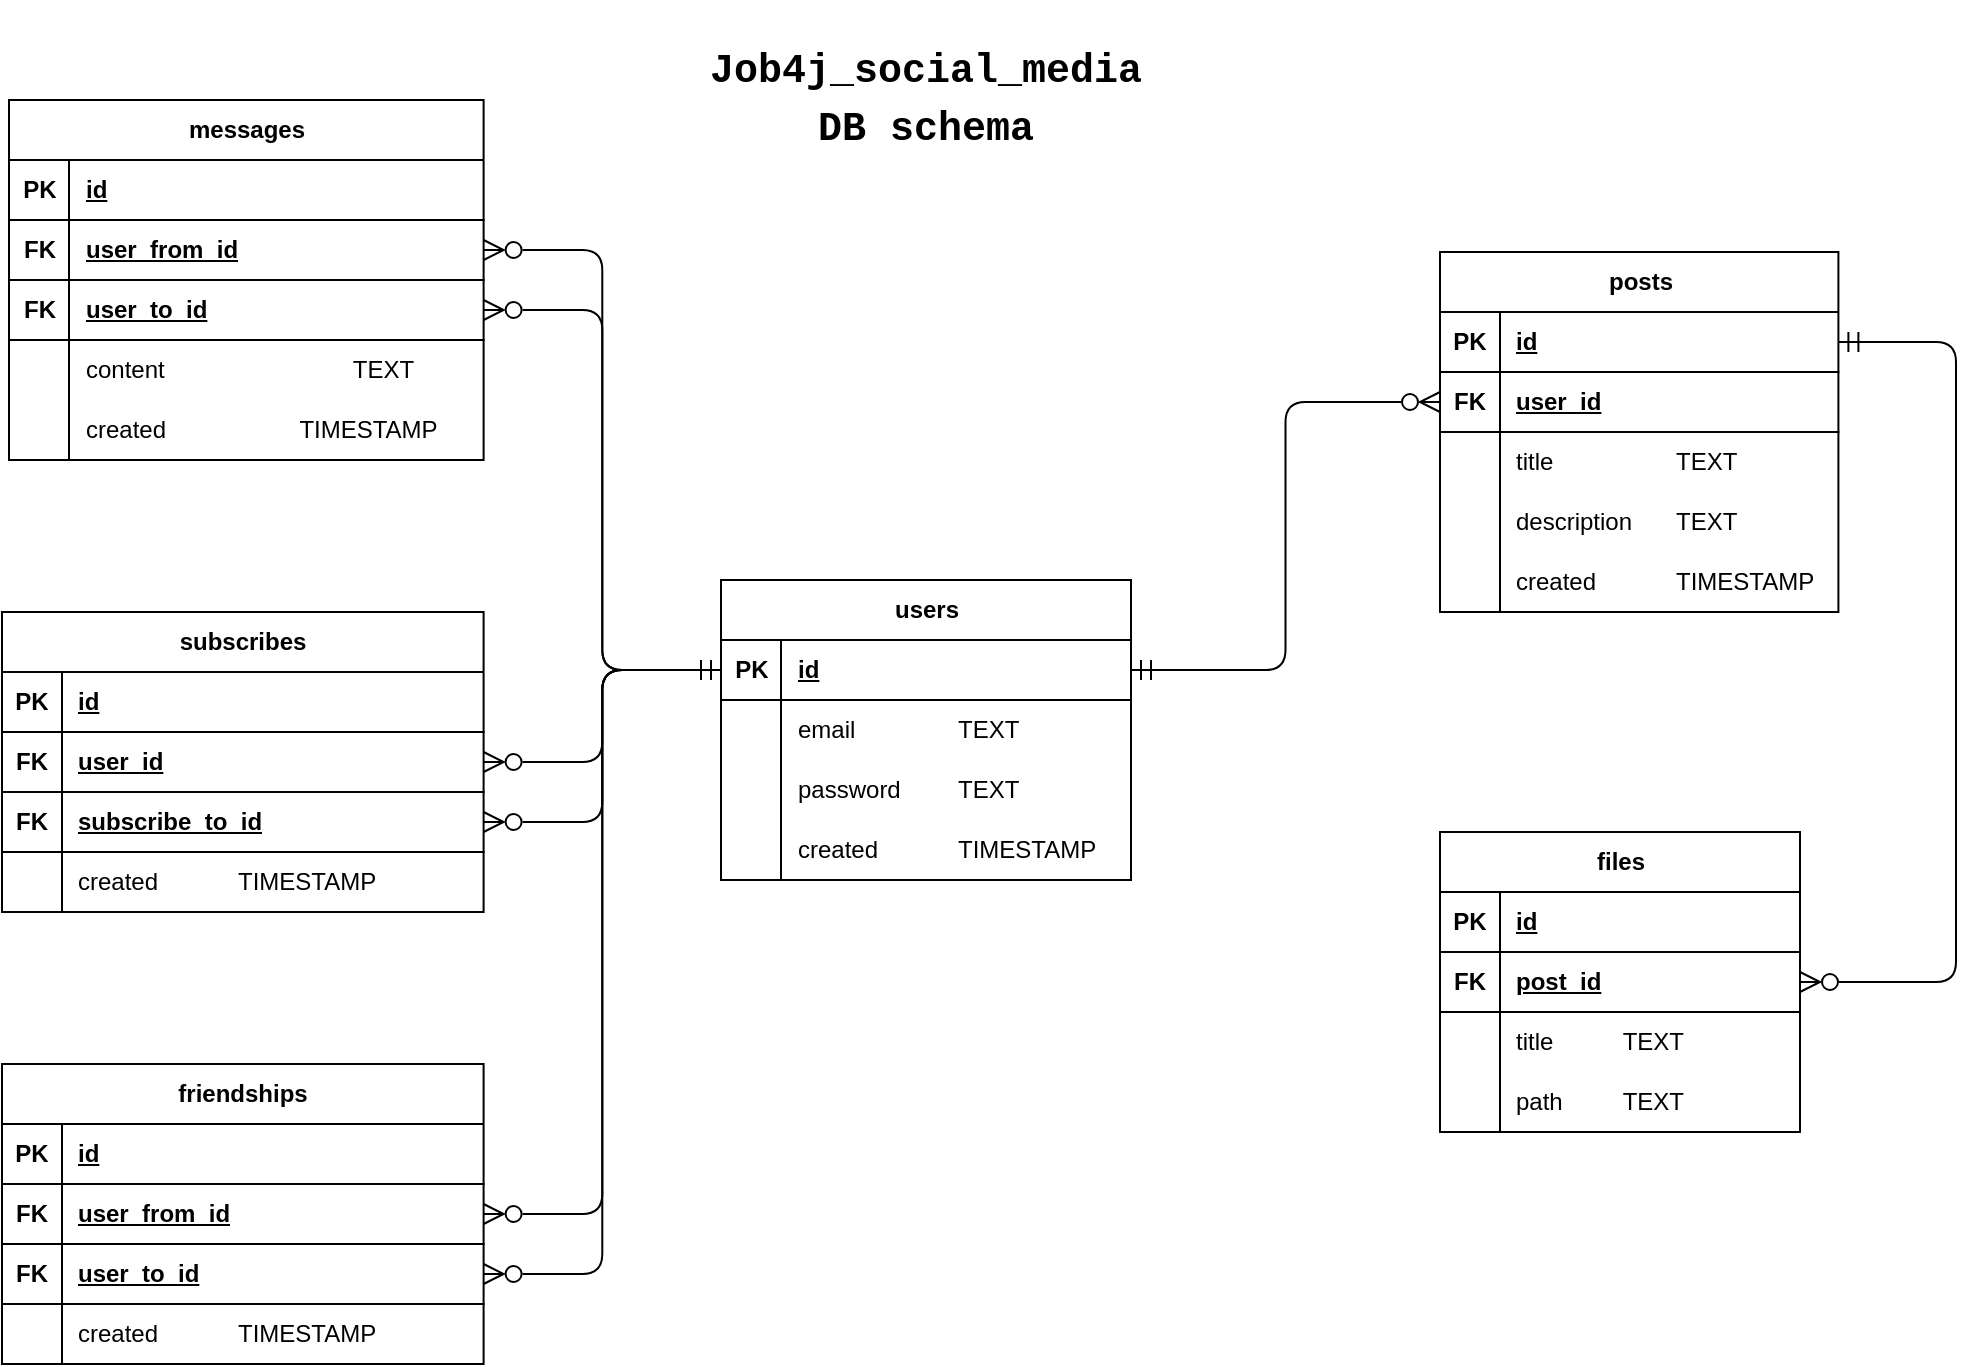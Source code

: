 <mxfile version="27.0.2">
  <diagram name="DB schema" id="reNyeH3_qhQsP8QC6dpi">
    <mxGraphModel dx="1042" dy="687" grid="0" gridSize="10" guides="1" tooltips="1" connect="1" arrows="1" fold="1" page="1" pageScale="1" pageWidth="1169" pageHeight="827" math="0" shadow="0">
      <root>
        <mxCell id="0" />
        <mxCell id="1" parent="0" />
        <mxCell id="GDT_G8Te0QSxyf7FbXCo-1" value="&lt;h2&gt;&lt;b&gt;&lt;font style=&quot;font-size: 20px;&quot;&gt;Job4j_social_media DB schema&lt;/font&gt;&lt;/b&gt;&lt;/h2&gt;" style="text;strokeColor=none;fillColor=none;html=1;align=center;verticalAlign=middle;whiteSpace=wrap;rounded=0;fontSize=16;fontFamily=Courier New;" parent="1" vertex="1">
          <mxGeometry x="544" y="84" width="60" height="20" as="geometry" />
        </mxCell>
        <mxCell id="GDT_G8Te0QSxyf7FbXCo-2" style="edgeStyle=none;curved=1;rounded=0;orthogonalLoop=1;jettySize=auto;html=1;exitX=1;exitY=0.25;exitDx=0;exitDy=0;fontSize=12;startSize=8;endSize=8;" parent="1" source="GDT_G8Te0QSxyf7FbXCo-1" target="GDT_G8Te0QSxyf7FbXCo-1" edge="1">
          <mxGeometry relative="1" as="geometry" />
        </mxCell>
        <mxCell id="pHdTkfhxEvhXQCfmh5LA-27" value="posts" style="shape=table;startSize=30;container=1;collapsible=1;childLayout=tableLayout;fixedRows=1;rowLines=0;fontStyle=1;align=center;resizeLast=1;html=1;" parent="1" vertex="1">
          <mxGeometry x="831" y="171" width="199.2" height="180" as="geometry" />
        </mxCell>
        <mxCell id="pHdTkfhxEvhXQCfmh5LA-28" value="" style="shape=tableRow;horizontal=0;startSize=0;swimlaneHead=0;swimlaneBody=0;fillColor=none;collapsible=0;dropTarget=0;points=[[0,0.5],[1,0.5]];portConstraint=eastwest;top=0;left=0;right=0;bottom=1;" parent="pHdTkfhxEvhXQCfmh5LA-27" vertex="1">
          <mxGeometry y="30" width="199.2" height="30" as="geometry" />
        </mxCell>
        <mxCell id="pHdTkfhxEvhXQCfmh5LA-29" value="PK" style="shape=partialRectangle;connectable=0;fillColor=none;top=0;left=0;bottom=0;right=0;fontStyle=1;overflow=hidden;whiteSpace=wrap;html=1;" parent="pHdTkfhxEvhXQCfmh5LA-28" vertex="1">
          <mxGeometry width="30" height="30" as="geometry">
            <mxRectangle width="30" height="30" as="alternateBounds" />
          </mxGeometry>
        </mxCell>
        <mxCell id="pHdTkfhxEvhXQCfmh5LA-30" value="id" style="shape=partialRectangle;connectable=0;fillColor=none;top=0;left=0;bottom=0;right=0;align=left;spacingLeft=6;fontStyle=5;overflow=hidden;whiteSpace=wrap;html=1;" parent="pHdTkfhxEvhXQCfmh5LA-28" vertex="1">
          <mxGeometry x="30" width="169.2" height="30" as="geometry">
            <mxRectangle width="169.2" height="30" as="alternateBounds" />
          </mxGeometry>
        </mxCell>
        <mxCell id="pHdTkfhxEvhXQCfmh5LA-129" value="" style="shape=tableRow;horizontal=0;startSize=0;swimlaneHead=0;swimlaneBody=0;fillColor=none;collapsible=0;dropTarget=0;points=[[0,0.5],[1,0.5]];portConstraint=eastwest;top=0;left=0;right=0;bottom=1;" parent="pHdTkfhxEvhXQCfmh5LA-27" vertex="1">
          <mxGeometry y="60" width="199.2" height="30" as="geometry" />
        </mxCell>
        <mxCell id="pHdTkfhxEvhXQCfmh5LA-130" value="FK" style="shape=partialRectangle;connectable=0;fillColor=none;top=0;left=0;bottom=0;right=0;fontStyle=1;overflow=hidden;whiteSpace=wrap;html=1;" parent="pHdTkfhxEvhXQCfmh5LA-129" vertex="1">
          <mxGeometry width="30" height="30" as="geometry">
            <mxRectangle width="30" height="30" as="alternateBounds" />
          </mxGeometry>
        </mxCell>
        <mxCell id="pHdTkfhxEvhXQCfmh5LA-131" value="user_id" style="shape=partialRectangle;connectable=0;fillColor=none;top=0;left=0;bottom=0;right=0;align=left;spacingLeft=6;fontStyle=5;overflow=hidden;whiteSpace=wrap;html=1;" parent="pHdTkfhxEvhXQCfmh5LA-129" vertex="1">
          <mxGeometry x="30" width="169.2" height="30" as="geometry">
            <mxRectangle width="169.2" height="30" as="alternateBounds" />
          </mxGeometry>
        </mxCell>
        <mxCell id="pHdTkfhxEvhXQCfmh5LA-31" value="" style="shape=tableRow;horizontal=0;startSize=0;swimlaneHead=0;swimlaneBody=0;fillColor=none;collapsible=0;dropTarget=0;points=[[0,0.5],[1,0.5]];portConstraint=eastwest;top=0;left=0;right=0;bottom=0;" parent="pHdTkfhxEvhXQCfmh5LA-27" vertex="1">
          <mxGeometry y="90" width="199.2" height="30" as="geometry" />
        </mxCell>
        <mxCell id="pHdTkfhxEvhXQCfmh5LA-32" value="" style="shape=partialRectangle;connectable=0;fillColor=none;top=0;left=0;bottom=0;right=0;editable=1;overflow=hidden;whiteSpace=wrap;html=1;" parent="pHdTkfhxEvhXQCfmh5LA-31" vertex="1">
          <mxGeometry width="30" height="30" as="geometry">
            <mxRectangle width="30" height="30" as="alternateBounds" />
          </mxGeometry>
        </mxCell>
        <mxCell id="pHdTkfhxEvhXQCfmh5LA-33" value="title&lt;span style=&quot;white-space: pre;&quot;&gt;&#x9;&lt;/span&gt;&lt;span style=&quot;white-space: pre;&quot;&gt;&#x9;&lt;span style=&quot;white-space: pre;&quot;&gt;&#x9;&lt;/span&gt;&lt;/span&gt;TEXT" style="shape=partialRectangle;connectable=0;fillColor=none;top=0;left=0;bottom=0;right=0;align=left;spacingLeft=6;overflow=hidden;whiteSpace=wrap;html=1;" parent="pHdTkfhxEvhXQCfmh5LA-31" vertex="1">
          <mxGeometry x="30" width="169.2" height="30" as="geometry">
            <mxRectangle width="169.2" height="30" as="alternateBounds" />
          </mxGeometry>
        </mxCell>
        <mxCell id="pHdTkfhxEvhXQCfmh5LA-34" value="" style="shape=tableRow;horizontal=0;startSize=0;swimlaneHead=0;swimlaneBody=0;fillColor=none;collapsible=0;dropTarget=0;points=[[0,0.5],[1,0.5]];portConstraint=eastwest;top=0;left=0;right=0;bottom=0;" parent="pHdTkfhxEvhXQCfmh5LA-27" vertex="1">
          <mxGeometry y="120" width="199.2" height="30" as="geometry" />
        </mxCell>
        <mxCell id="pHdTkfhxEvhXQCfmh5LA-35" value="" style="shape=partialRectangle;connectable=0;fillColor=none;top=0;left=0;bottom=0;right=0;editable=1;overflow=hidden;whiteSpace=wrap;html=1;" parent="pHdTkfhxEvhXQCfmh5LA-34" vertex="1">
          <mxGeometry width="30" height="30" as="geometry">
            <mxRectangle width="30" height="30" as="alternateBounds" />
          </mxGeometry>
        </mxCell>
        <mxCell id="pHdTkfhxEvhXQCfmh5LA-36" value="description&lt;span style=&quot;white-space: pre;&quot;&gt;&#x9;&lt;/span&gt;TEXT" style="shape=partialRectangle;connectable=0;fillColor=none;top=0;left=0;bottom=0;right=0;align=left;spacingLeft=6;overflow=hidden;whiteSpace=wrap;html=1;" parent="pHdTkfhxEvhXQCfmh5LA-34" vertex="1">
          <mxGeometry x="30" width="169.2" height="30" as="geometry">
            <mxRectangle width="169.2" height="30" as="alternateBounds" />
          </mxGeometry>
        </mxCell>
        <mxCell id="pHdTkfhxEvhXQCfmh5LA-37" value="" style="shape=tableRow;horizontal=0;startSize=0;swimlaneHead=0;swimlaneBody=0;fillColor=none;collapsible=0;dropTarget=0;points=[[0,0.5],[1,0.5]];portConstraint=eastwest;top=0;left=0;right=0;bottom=0;" parent="pHdTkfhxEvhXQCfmh5LA-27" vertex="1">
          <mxGeometry y="150" width="199.2" height="30" as="geometry" />
        </mxCell>
        <mxCell id="pHdTkfhxEvhXQCfmh5LA-38" value="" style="shape=partialRectangle;connectable=0;fillColor=none;top=0;left=0;bottom=0;right=0;editable=1;overflow=hidden;whiteSpace=wrap;html=1;" parent="pHdTkfhxEvhXQCfmh5LA-37" vertex="1">
          <mxGeometry width="30" height="30" as="geometry">
            <mxRectangle width="30" height="30" as="alternateBounds" />
          </mxGeometry>
        </mxCell>
        <mxCell id="pHdTkfhxEvhXQCfmh5LA-39" value="created&lt;span style=&quot;white-space: pre;&quot;&gt;&#x9;&lt;/span&gt;&lt;span style=&quot;white-space: pre;&quot;&gt;&#x9;&lt;/span&gt;TIMESTAMP" style="shape=partialRectangle;connectable=0;fillColor=none;top=0;left=0;bottom=0;right=0;align=left;spacingLeft=6;overflow=hidden;whiteSpace=wrap;html=1;" parent="pHdTkfhxEvhXQCfmh5LA-37" vertex="1">
          <mxGeometry x="30" width="169.2" height="30" as="geometry">
            <mxRectangle width="169.2" height="30" as="alternateBounds" />
          </mxGeometry>
        </mxCell>
        <mxCell id="pHdTkfhxEvhXQCfmh5LA-43" value="users" style="shape=table;startSize=30;container=1;collapsible=1;childLayout=tableLayout;fixedRows=1;rowLines=0;fontStyle=1;align=center;resizeLast=1;html=1;" parent="1" vertex="1">
          <mxGeometry x="471.5" y="335" width="205" height="150" as="geometry" />
        </mxCell>
        <mxCell id="pHdTkfhxEvhXQCfmh5LA-44" value="" style="shape=tableRow;horizontal=0;startSize=0;swimlaneHead=0;swimlaneBody=0;fillColor=none;collapsible=0;dropTarget=0;points=[[0,0.5],[1,0.5]];portConstraint=eastwest;top=0;left=0;right=0;bottom=1;" parent="pHdTkfhxEvhXQCfmh5LA-43" vertex="1">
          <mxGeometry y="30" width="205" height="30" as="geometry" />
        </mxCell>
        <mxCell id="pHdTkfhxEvhXQCfmh5LA-45" value="PK" style="shape=partialRectangle;connectable=0;fillColor=none;top=0;left=0;bottom=0;right=0;fontStyle=1;overflow=hidden;whiteSpace=wrap;html=1;" parent="pHdTkfhxEvhXQCfmh5LA-44" vertex="1">
          <mxGeometry width="30" height="30" as="geometry">
            <mxRectangle width="30" height="30" as="alternateBounds" />
          </mxGeometry>
        </mxCell>
        <mxCell id="pHdTkfhxEvhXQCfmh5LA-46" value="id" style="shape=partialRectangle;connectable=0;fillColor=none;top=0;left=0;bottom=0;right=0;align=left;spacingLeft=6;fontStyle=5;overflow=hidden;whiteSpace=wrap;html=1;" parent="pHdTkfhxEvhXQCfmh5LA-44" vertex="1">
          <mxGeometry x="30" width="175" height="30" as="geometry">
            <mxRectangle width="175" height="30" as="alternateBounds" />
          </mxGeometry>
        </mxCell>
        <mxCell id="pHdTkfhxEvhXQCfmh5LA-50" value="" style="shape=tableRow;horizontal=0;startSize=0;swimlaneHead=0;swimlaneBody=0;fillColor=none;collapsible=0;dropTarget=0;points=[[0,0.5],[1,0.5]];portConstraint=eastwest;top=0;left=0;right=0;bottom=0;" parent="pHdTkfhxEvhXQCfmh5LA-43" vertex="1">
          <mxGeometry y="60" width="205" height="30" as="geometry" />
        </mxCell>
        <mxCell id="pHdTkfhxEvhXQCfmh5LA-51" value="" style="shape=partialRectangle;connectable=0;fillColor=none;top=0;left=0;bottom=0;right=0;editable=1;overflow=hidden;whiteSpace=wrap;html=1;" parent="pHdTkfhxEvhXQCfmh5LA-50" vertex="1">
          <mxGeometry width="30" height="30" as="geometry">
            <mxRectangle width="30" height="30" as="alternateBounds" />
          </mxGeometry>
        </mxCell>
        <mxCell id="pHdTkfhxEvhXQCfmh5LA-52" value="email&lt;span style=&quot;white-space: pre;&quot;&gt;&#x9;&lt;/span&gt;&lt;span style=&quot;white-space: pre;&quot;&gt;&#x9;&lt;/span&gt;TEXT" style="shape=partialRectangle;connectable=0;fillColor=none;top=0;left=0;bottom=0;right=0;align=left;spacingLeft=6;overflow=hidden;whiteSpace=wrap;html=1;" parent="pHdTkfhxEvhXQCfmh5LA-50" vertex="1">
          <mxGeometry x="30" width="175" height="30" as="geometry">
            <mxRectangle width="175" height="30" as="alternateBounds" />
          </mxGeometry>
        </mxCell>
        <mxCell id="pHdTkfhxEvhXQCfmh5LA-126" value="" style="shape=tableRow;horizontal=0;startSize=0;swimlaneHead=0;swimlaneBody=0;fillColor=none;collapsible=0;dropTarget=0;points=[[0,0.5],[1,0.5]];portConstraint=eastwest;top=0;left=0;right=0;bottom=0;" parent="pHdTkfhxEvhXQCfmh5LA-43" vertex="1">
          <mxGeometry y="90" width="205" height="30" as="geometry" />
        </mxCell>
        <mxCell id="pHdTkfhxEvhXQCfmh5LA-127" value="" style="shape=partialRectangle;connectable=0;fillColor=none;top=0;left=0;bottom=0;right=0;editable=1;overflow=hidden;whiteSpace=wrap;html=1;" parent="pHdTkfhxEvhXQCfmh5LA-126" vertex="1">
          <mxGeometry width="30" height="30" as="geometry">
            <mxRectangle width="30" height="30" as="alternateBounds" />
          </mxGeometry>
        </mxCell>
        <mxCell id="pHdTkfhxEvhXQCfmh5LA-128" value="password&lt;span style=&quot;white-space: pre;&quot;&gt;&#x9;&lt;/span&gt;&lt;span style=&quot;white-space: pre;&quot;&gt;&#x9;&lt;/span&gt;TEXT" style="shape=partialRectangle;connectable=0;fillColor=none;top=0;left=0;bottom=0;right=0;align=left;spacingLeft=6;overflow=hidden;whiteSpace=wrap;html=1;" parent="pHdTkfhxEvhXQCfmh5LA-126" vertex="1">
          <mxGeometry x="30" width="175" height="30" as="geometry">
            <mxRectangle width="175" height="30" as="alternateBounds" />
          </mxGeometry>
        </mxCell>
        <mxCell id="pHdTkfhxEvhXQCfmh5LA-53" value="" style="shape=tableRow;horizontal=0;startSize=0;swimlaneHead=0;swimlaneBody=0;fillColor=none;collapsible=0;dropTarget=0;points=[[0,0.5],[1,0.5]];portConstraint=eastwest;top=0;left=0;right=0;bottom=0;" parent="pHdTkfhxEvhXQCfmh5LA-43" vertex="1">
          <mxGeometry y="120" width="205" height="30" as="geometry" />
        </mxCell>
        <mxCell id="pHdTkfhxEvhXQCfmh5LA-54" value="" style="shape=partialRectangle;connectable=0;fillColor=none;top=0;left=0;bottom=0;right=0;editable=1;overflow=hidden;whiteSpace=wrap;html=1;" parent="pHdTkfhxEvhXQCfmh5LA-53" vertex="1">
          <mxGeometry width="30" height="30" as="geometry">
            <mxRectangle width="30" height="30" as="alternateBounds" />
          </mxGeometry>
        </mxCell>
        <mxCell id="pHdTkfhxEvhXQCfmh5LA-55" value="created&lt;span style=&quot;white-space: pre;&quot;&gt;&#x9;&lt;/span&gt;&lt;span style=&quot;white-space: pre;&quot;&gt;&#x9;&lt;/span&gt;TIMESTAMP" style="shape=partialRectangle;connectable=0;fillColor=none;top=0;left=0;bottom=0;right=0;align=left;spacingLeft=6;overflow=hidden;whiteSpace=wrap;html=1;" parent="pHdTkfhxEvhXQCfmh5LA-53" vertex="1">
          <mxGeometry x="30" width="175" height="30" as="geometry">
            <mxRectangle width="175" height="30" as="alternateBounds" />
          </mxGeometry>
        </mxCell>
        <mxCell id="pHdTkfhxEvhXQCfmh5LA-59" value="messages" style="shape=table;startSize=30;container=1;collapsible=1;childLayout=tableLayout;fixedRows=1;rowLines=0;fontStyle=1;align=center;resizeLast=1;html=1;" parent="1" vertex="1">
          <mxGeometry x="115.5" y="95" width="237.303" height="180" as="geometry" />
        </mxCell>
        <mxCell id="pHdTkfhxEvhXQCfmh5LA-170" value="" style="shape=tableRow;horizontal=0;startSize=0;swimlaneHead=0;swimlaneBody=0;fillColor=none;collapsible=0;dropTarget=0;points=[[0,0.5],[1,0.5]];portConstraint=eastwest;top=0;left=0;right=0;bottom=1;" parent="pHdTkfhxEvhXQCfmh5LA-59" vertex="1">
          <mxGeometry y="30" width="237.303" height="30" as="geometry" />
        </mxCell>
        <mxCell id="pHdTkfhxEvhXQCfmh5LA-171" value="PK" style="shape=partialRectangle;connectable=0;fillColor=none;top=0;left=0;bottom=0;right=0;fontStyle=1;overflow=hidden;whiteSpace=wrap;html=1;" parent="pHdTkfhxEvhXQCfmh5LA-170" vertex="1">
          <mxGeometry width="30" height="30" as="geometry">
            <mxRectangle width="30" height="30" as="alternateBounds" />
          </mxGeometry>
        </mxCell>
        <mxCell id="pHdTkfhxEvhXQCfmh5LA-172" value="id" style="shape=partialRectangle;connectable=0;fillColor=none;top=0;left=0;bottom=0;right=0;align=left;spacingLeft=6;fontStyle=5;overflow=hidden;whiteSpace=wrap;html=1;" parent="pHdTkfhxEvhXQCfmh5LA-170" vertex="1">
          <mxGeometry x="30" width="207.303" height="30" as="geometry">
            <mxRectangle width="207.303" height="30" as="alternateBounds" />
          </mxGeometry>
        </mxCell>
        <mxCell id="pHdTkfhxEvhXQCfmh5LA-173" value="" style="shape=tableRow;horizontal=0;startSize=0;swimlaneHead=0;swimlaneBody=0;fillColor=none;collapsible=0;dropTarget=0;points=[[0,0.5],[1,0.5]];portConstraint=eastwest;top=0;left=0;right=0;bottom=1;" parent="pHdTkfhxEvhXQCfmh5LA-59" vertex="1">
          <mxGeometry y="60" width="237.303" height="30" as="geometry" />
        </mxCell>
        <mxCell id="pHdTkfhxEvhXQCfmh5LA-174" value="FK" style="shape=partialRectangle;connectable=0;fillColor=none;top=0;left=0;bottom=0;right=0;fontStyle=1;overflow=hidden;whiteSpace=wrap;html=1;" parent="pHdTkfhxEvhXQCfmh5LA-173" vertex="1">
          <mxGeometry width="30" height="30" as="geometry">
            <mxRectangle width="30" height="30" as="alternateBounds" />
          </mxGeometry>
        </mxCell>
        <mxCell id="pHdTkfhxEvhXQCfmh5LA-175" value="user_from_id" style="shape=partialRectangle;connectable=0;fillColor=none;top=0;left=0;bottom=0;right=0;align=left;spacingLeft=6;fontStyle=5;overflow=hidden;whiteSpace=wrap;html=1;" parent="pHdTkfhxEvhXQCfmh5LA-173" vertex="1">
          <mxGeometry x="30" width="207.303" height="30" as="geometry">
            <mxRectangle width="207.303" height="30" as="alternateBounds" />
          </mxGeometry>
        </mxCell>
        <mxCell id="pHdTkfhxEvhXQCfmh5LA-60" value="" style="shape=tableRow;horizontal=0;startSize=0;swimlaneHead=0;swimlaneBody=0;fillColor=none;collapsible=0;dropTarget=0;points=[[0,0.5],[1,0.5]];portConstraint=eastwest;top=0;left=0;right=0;bottom=1;" parent="pHdTkfhxEvhXQCfmh5LA-59" vertex="1">
          <mxGeometry y="90" width="237.303" height="30" as="geometry" />
        </mxCell>
        <mxCell id="pHdTkfhxEvhXQCfmh5LA-61" value="FK" style="shape=partialRectangle;connectable=0;fillColor=none;top=0;left=0;bottom=0;right=0;fontStyle=1;overflow=hidden;whiteSpace=wrap;html=1;" parent="pHdTkfhxEvhXQCfmh5LA-60" vertex="1">
          <mxGeometry width="30" height="30" as="geometry">
            <mxRectangle width="30" height="30" as="alternateBounds" />
          </mxGeometry>
        </mxCell>
        <mxCell id="pHdTkfhxEvhXQCfmh5LA-62" value="user_to_id" style="shape=partialRectangle;connectable=0;fillColor=none;top=0;left=0;bottom=0;right=0;align=left;spacingLeft=6;fontStyle=5;overflow=hidden;whiteSpace=wrap;html=1;" parent="pHdTkfhxEvhXQCfmh5LA-60" vertex="1">
          <mxGeometry x="30" width="207.303" height="30" as="geometry">
            <mxRectangle width="207.303" height="30" as="alternateBounds" />
          </mxGeometry>
        </mxCell>
        <mxCell id="pHdTkfhxEvhXQCfmh5LA-72" value="" style="shape=tableRow;horizontal=0;startSize=0;swimlaneHead=0;swimlaneBody=0;fillColor=none;collapsible=0;dropTarget=0;points=[[0,0.5],[1,0.5]];portConstraint=eastwest;top=0;left=0;right=0;bottom=0;" parent="pHdTkfhxEvhXQCfmh5LA-59" vertex="1">
          <mxGeometry y="120" width="237.303" height="30" as="geometry" />
        </mxCell>
        <mxCell id="pHdTkfhxEvhXQCfmh5LA-73" value="" style="shape=partialRectangle;connectable=0;fillColor=none;top=0;left=0;bottom=0;right=0;editable=1;overflow=hidden;whiteSpace=wrap;html=1;" parent="pHdTkfhxEvhXQCfmh5LA-72" vertex="1">
          <mxGeometry width="30" height="30" as="geometry">
            <mxRectangle width="30" height="30" as="alternateBounds" />
          </mxGeometry>
        </mxCell>
        <mxCell id="pHdTkfhxEvhXQCfmh5LA-74" value="content&lt;span style=&quot;white-space: pre;&quot;&gt;&#x9;&lt;/span&gt;&lt;span style=&quot;white-space: pre;&quot;&gt;&#x9;&lt;span style=&quot;white-space: pre;&quot;&gt;&#x9;&lt;/span&gt;&lt;/span&gt;&lt;span style=&quot;white-space: pre;&quot;&gt;&#x9;&lt;/span&gt;TEXT" style="shape=partialRectangle;connectable=0;fillColor=none;top=0;left=0;bottom=0;right=0;align=left;spacingLeft=6;overflow=hidden;whiteSpace=wrap;html=1;" parent="pHdTkfhxEvhXQCfmh5LA-72" vertex="1">
          <mxGeometry x="30" width="207.303" height="30" as="geometry">
            <mxRectangle width="207.303" height="30" as="alternateBounds" />
          </mxGeometry>
        </mxCell>
        <mxCell id="pHdTkfhxEvhXQCfmh5LA-69" value="" style="shape=tableRow;horizontal=0;startSize=0;swimlaneHead=0;swimlaneBody=0;fillColor=none;collapsible=0;dropTarget=0;points=[[0,0.5],[1,0.5]];portConstraint=eastwest;top=0;left=0;right=0;bottom=0;" parent="pHdTkfhxEvhXQCfmh5LA-59" vertex="1">
          <mxGeometry y="150" width="237.303" height="30" as="geometry" />
        </mxCell>
        <mxCell id="pHdTkfhxEvhXQCfmh5LA-70" value="" style="shape=partialRectangle;connectable=0;fillColor=none;top=0;left=0;bottom=0;right=0;editable=1;overflow=hidden;whiteSpace=wrap;html=1;" parent="pHdTkfhxEvhXQCfmh5LA-69" vertex="1">
          <mxGeometry width="30" height="30" as="geometry">
            <mxRectangle width="30" height="30" as="alternateBounds" />
          </mxGeometry>
        </mxCell>
        <mxCell id="pHdTkfhxEvhXQCfmh5LA-71" value="created&lt;span style=&quot;white-space: pre;&quot;&gt;&#x9;&lt;span style=&quot;white-space: pre;&quot;&gt;&#x9;&lt;/span&gt;&lt;/span&gt;&lt;span style=&quot;white-space: pre;&quot;&gt;&#x9;&lt;/span&gt;TIMESTAMP" style="shape=partialRectangle;connectable=0;fillColor=none;top=0;left=0;bottom=0;right=0;align=left;spacingLeft=6;overflow=hidden;whiteSpace=wrap;html=1;" parent="pHdTkfhxEvhXQCfmh5LA-69" vertex="1">
          <mxGeometry x="30" width="207.303" height="30" as="geometry">
            <mxRectangle width="207.303" height="30" as="alternateBounds" />
          </mxGeometry>
        </mxCell>
        <mxCell id="pHdTkfhxEvhXQCfmh5LA-75" value="subscribes" style="shape=table;startSize=30;container=1;collapsible=1;childLayout=tableLayout;fixedRows=1;rowLines=0;fontStyle=1;align=center;resizeLast=1;html=1;" parent="1" vertex="1">
          <mxGeometry x="112" y="351" width="240.8" height="150" as="geometry" />
        </mxCell>
        <mxCell id="pHdTkfhxEvhXQCfmh5LA-158" value="" style="shape=tableRow;horizontal=0;startSize=0;swimlaneHead=0;swimlaneBody=0;fillColor=none;collapsible=0;dropTarget=0;points=[[0,0.5],[1,0.5]];portConstraint=eastwest;top=0;left=0;right=0;bottom=1;" parent="pHdTkfhxEvhXQCfmh5LA-75" vertex="1">
          <mxGeometry y="30" width="240.8" height="30" as="geometry" />
        </mxCell>
        <mxCell id="pHdTkfhxEvhXQCfmh5LA-159" value="PK" style="shape=partialRectangle;connectable=0;fillColor=none;top=0;left=0;bottom=0;right=0;fontStyle=1;overflow=hidden;whiteSpace=wrap;html=1;" parent="pHdTkfhxEvhXQCfmh5LA-158" vertex="1">
          <mxGeometry width="30" height="30" as="geometry">
            <mxRectangle width="30" height="30" as="alternateBounds" />
          </mxGeometry>
        </mxCell>
        <mxCell id="pHdTkfhxEvhXQCfmh5LA-160" value="id" style="shape=partialRectangle;connectable=0;fillColor=none;top=0;left=0;bottom=0;right=0;align=left;spacingLeft=6;fontStyle=5;overflow=hidden;whiteSpace=wrap;html=1;" parent="pHdTkfhxEvhXQCfmh5LA-158" vertex="1">
          <mxGeometry x="30" width="210.8" height="30" as="geometry">
            <mxRectangle width="210.8" height="30" as="alternateBounds" />
          </mxGeometry>
        </mxCell>
        <mxCell id="pHdTkfhxEvhXQCfmh5LA-161" value="" style="shape=tableRow;horizontal=0;startSize=0;swimlaneHead=0;swimlaneBody=0;fillColor=none;collapsible=0;dropTarget=0;points=[[0,0.5],[1,0.5]];portConstraint=eastwest;top=0;left=0;right=0;bottom=1;" parent="pHdTkfhxEvhXQCfmh5LA-75" vertex="1">
          <mxGeometry y="60" width="240.8" height="30" as="geometry" />
        </mxCell>
        <mxCell id="pHdTkfhxEvhXQCfmh5LA-162" value="FK" style="shape=partialRectangle;connectable=0;fillColor=none;top=0;left=0;bottom=0;right=0;fontStyle=1;overflow=hidden;whiteSpace=wrap;html=1;" parent="pHdTkfhxEvhXQCfmh5LA-161" vertex="1">
          <mxGeometry width="30" height="30" as="geometry">
            <mxRectangle width="30" height="30" as="alternateBounds" />
          </mxGeometry>
        </mxCell>
        <mxCell id="pHdTkfhxEvhXQCfmh5LA-163" value="user_id" style="shape=partialRectangle;connectable=0;fillColor=none;top=0;left=0;bottom=0;right=0;align=left;spacingLeft=6;fontStyle=5;overflow=hidden;whiteSpace=wrap;html=1;" parent="pHdTkfhxEvhXQCfmh5LA-161" vertex="1">
          <mxGeometry x="30" width="210.8" height="30" as="geometry">
            <mxRectangle width="210.8" height="30" as="alternateBounds" />
          </mxGeometry>
        </mxCell>
        <mxCell id="pHdTkfhxEvhXQCfmh5LA-76" value="" style="shape=tableRow;horizontal=0;startSize=0;swimlaneHead=0;swimlaneBody=0;fillColor=none;collapsible=0;dropTarget=0;points=[[0,0.5],[1,0.5]];portConstraint=eastwest;top=0;left=0;right=0;bottom=1;" parent="pHdTkfhxEvhXQCfmh5LA-75" vertex="1">
          <mxGeometry y="90" width="240.8" height="30" as="geometry" />
        </mxCell>
        <mxCell id="pHdTkfhxEvhXQCfmh5LA-77" value="FK" style="shape=partialRectangle;connectable=0;fillColor=none;top=0;left=0;bottom=0;right=0;fontStyle=1;overflow=hidden;whiteSpace=wrap;html=1;" parent="pHdTkfhxEvhXQCfmh5LA-76" vertex="1">
          <mxGeometry width="30" height="30" as="geometry">
            <mxRectangle width="30" height="30" as="alternateBounds" />
          </mxGeometry>
        </mxCell>
        <mxCell id="pHdTkfhxEvhXQCfmh5LA-78" value="subscribe_to_id" style="shape=partialRectangle;connectable=0;fillColor=none;top=0;left=0;bottom=0;right=0;align=left;spacingLeft=6;fontStyle=5;overflow=hidden;whiteSpace=wrap;html=1;" parent="pHdTkfhxEvhXQCfmh5LA-76" vertex="1">
          <mxGeometry x="30" width="210.8" height="30" as="geometry">
            <mxRectangle width="210.8" height="30" as="alternateBounds" />
          </mxGeometry>
        </mxCell>
        <mxCell id="pHdTkfhxEvhXQCfmh5LA-85" value="" style="shape=tableRow;horizontal=0;startSize=0;swimlaneHead=0;swimlaneBody=0;fillColor=none;collapsible=0;dropTarget=0;points=[[0,0.5],[1,0.5]];portConstraint=eastwest;top=0;left=0;right=0;bottom=0;" parent="pHdTkfhxEvhXQCfmh5LA-75" vertex="1">
          <mxGeometry y="120" width="240.8" height="30" as="geometry" />
        </mxCell>
        <mxCell id="pHdTkfhxEvhXQCfmh5LA-86" value="" style="shape=partialRectangle;connectable=0;fillColor=none;top=0;left=0;bottom=0;right=0;editable=1;overflow=hidden;whiteSpace=wrap;html=1;" parent="pHdTkfhxEvhXQCfmh5LA-85" vertex="1">
          <mxGeometry width="30" height="30" as="geometry">
            <mxRectangle width="30" height="30" as="alternateBounds" />
          </mxGeometry>
        </mxCell>
        <mxCell id="pHdTkfhxEvhXQCfmh5LA-87" value="created&lt;span style=&quot;white-space: pre;&quot;&gt;&#x9;&lt;/span&gt;&lt;span style=&quot;white-space: pre;&quot;&gt;&#x9;&lt;/span&gt;TIMESTAMP" style="shape=partialRectangle;connectable=0;fillColor=none;top=0;left=0;bottom=0;right=0;align=left;spacingLeft=6;overflow=hidden;whiteSpace=wrap;html=1;" parent="pHdTkfhxEvhXQCfmh5LA-85" vertex="1">
          <mxGeometry x="30" width="210.8" height="30" as="geometry">
            <mxRectangle width="210.8" height="30" as="alternateBounds" />
          </mxGeometry>
        </mxCell>
        <mxCell id="pHdTkfhxEvhXQCfmh5LA-102" value="" style="edgeStyle=orthogonalEdgeStyle;fontSize=12;html=1;endArrow=ERzeroToMany;endFill=0;rounded=1;startSize=8;endSize=8;exitX=1;exitY=0.5;exitDx=0;exitDy=0;curved=0;startArrow=ERmandOne;startFill=0;entryX=0;entryY=0.5;entryDx=0;entryDy=0;" parent="1" source="pHdTkfhxEvhXQCfmh5LA-44" target="pHdTkfhxEvhXQCfmh5LA-129" edge="1">
          <mxGeometry width="100" height="100" relative="1" as="geometry">
            <mxPoint x="787" y="316" as="sourcePoint" />
            <mxPoint x="890" y="553" as="targetPoint" />
          </mxGeometry>
        </mxCell>
        <mxCell id="pHdTkfhxEvhXQCfmh5LA-106" value="" style="edgeStyle=orthogonalEdgeStyle;fontSize=12;html=1;endArrow=ERmandOne;rounded=1;startSize=8;endSize=8;entryX=0;entryY=0.5;entryDx=0;entryDy=0;exitX=1;exitY=0.5;exitDx=0;exitDy=0;endFill=0;startArrow=ERzeroToMany;startFill=0;" parent="1" source="pHdTkfhxEvhXQCfmh5LA-173" target="pHdTkfhxEvhXQCfmh5LA-44" edge="1">
          <mxGeometry width="100" height="100" relative="1" as="geometry">
            <mxPoint x="336" y="527" as="sourcePoint" />
            <mxPoint x="436" y="427" as="targetPoint" />
          </mxGeometry>
        </mxCell>
        <mxCell id="pHdTkfhxEvhXQCfmh5LA-107" value="" style="edgeStyle=orthogonalEdgeStyle;fontSize=12;html=1;endArrow=ERmandOne;rounded=1;startSize=8;endSize=8;entryX=0;entryY=0.5;entryDx=0;entryDy=0;exitX=1;exitY=0.5;exitDx=0;exitDy=0;endFill=0;startArrow=ERzeroToMany;startFill=0;" parent="1" source="pHdTkfhxEvhXQCfmh5LA-60" target="pHdTkfhxEvhXQCfmh5LA-44" edge="1">
          <mxGeometry width="100" height="100" relative="1" as="geometry">
            <mxPoint x="366" y="390" as="sourcePoint" />
            <mxPoint x="466" y="290" as="targetPoint" />
          </mxGeometry>
        </mxCell>
        <mxCell id="pHdTkfhxEvhXQCfmh5LA-108" value="friendships" style="shape=table;startSize=30;container=1;collapsible=1;childLayout=tableLayout;fixedRows=1;rowLines=0;fontStyle=1;align=center;resizeLast=1;html=1;" parent="1" vertex="1">
          <mxGeometry x="112" y="577" width="240.8" height="150" as="geometry" />
        </mxCell>
        <mxCell id="pHdTkfhxEvhXQCfmh5LA-164" value="" style="shape=tableRow;horizontal=0;startSize=0;swimlaneHead=0;swimlaneBody=0;fillColor=none;collapsible=0;dropTarget=0;points=[[0,0.5],[1,0.5]];portConstraint=eastwest;top=0;left=0;right=0;bottom=1;" parent="pHdTkfhxEvhXQCfmh5LA-108" vertex="1">
          <mxGeometry y="30" width="240.8" height="30" as="geometry" />
        </mxCell>
        <mxCell id="pHdTkfhxEvhXQCfmh5LA-165" value="PK" style="shape=partialRectangle;connectable=0;fillColor=none;top=0;left=0;bottom=0;right=0;fontStyle=1;overflow=hidden;whiteSpace=wrap;html=1;" parent="pHdTkfhxEvhXQCfmh5LA-164" vertex="1">
          <mxGeometry width="30" height="30" as="geometry">
            <mxRectangle width="30" height="30" as="alternateBounds" />
          </mxGeometry>
        </mxCell>
        <mxCell id="pHdTkfhxEvhXQCfmh5LA-166" value="id" style="shape=partialRectangle;connectable=0;fillColor=none;top=0;left=0;bottom=0;right=0;align=left;spacingLeft=6;fontStyle=5;overflow=hidden;whiteSpace=wrap;html=1;" parent="pHdTkfhxEvhXQCfmh5LA-164" vertex="1">
          <mxGeometry x="30" width="210.8" height="30" as="geometry">
            <mxRectangle width="210.8" height="30" as="alternateBounds" />
          </mxGeometry>
        </mxCell>
        <mxCell id="pHdTkfhxEvhXQCfmh5LA-167" value="" style="shape=tableRow;horizontal=0;startSize=0;swimlaneHead=0;swimlaneBody=0;fillColor=none;collapsible=0;dropTarget=0;points=[[0,0.5],[1,0.5]];portConstraint=eastwest;top=0;left=0;right=0;bottom=1;" parent="pHdTkfhxEvhXQCfmh5LA-108" vertex="1">
          <mxGeometry y="60" width="240.8" height="30" as="geometry" />
        </mxCell>
        <mxCell id="pHdTkfhxEvhXQCfmh5LA-168" value="FK" style="shape=partialRectangle;connectable=0;fillColor=none;top=0;left=0;bottom=0;right=0;fontStyle=1;overflow=hidden;whiteSpace=wrap;html=1;" parent="pHdTkfhxEvhXQCfmh5LA-167" vertex="1">
          <mxGeometry width="30" height="30" as="geometry">
            <mxRectangle width="30" height="30" as="alternateBounds" />
          </mxGeometry>
        </mxCell>
        <mxCell id="pHdTkfhxEvhXQCfmh5LA-169" value="user_from_id" style="shape=partialRectangle;connectable=0;fillColor=none;top=0;left=0;bottom=0;right=0;align=left;spacingLeft=6;fontStyle=5;overflow=hidden;whiteSpace=wrap;html=1;" parent="pHdTkfhxEvhXQCfmh5LA-167" vertex="1">
          <mxGeometry x="30" width="210.8" height="30" as="geometry">
            <mxRectangle width="210.8" height="30" as="alternateBounds" />
          </mxGeometry>
        </mxCell>
        <mxCell id="pHdTkfhxEvhXQCfmh5LA-109" value="" style="shape=tableRow;horizontal=0;startSize=0;swimlaneHead=0;swimlaneBody=0;fillColor=none;collapsible=0;dropTarget=0;points=[[0,0.5],[1,0.5]];portConstraint=eastwest;top=0;left=0;right=0;bottom=1;" parent="pHdTkfhxEvhXQCfmh5LA-108" vertex="1">
          <mxGeometry y="90" width="240.8" height="30" as="geometry" />
        </mxCell>
        <mxCell id="pHdTkfhxEvhXQCfmh5LA-110" value="FK" style="shape=partialRectangle;connectable=0;fillColor=none;top=0;left=0;bottom=0;right=0;fontStyle=1;overflow=hidden;whiteSpace=wrap;html=1;" parent="pHdTkfhxEvhXQCfmh5LA-109" vertex="1">
          <mxGeometry width="30" height="30" as="geometry">
            <mxRectangle width="30" height="30" as="alternateBounds" />
          </mxGeometry>
        </mxCell>
        <mxCell id="pHdTkfhxEvhXQCfmh5LA-111" value="user_to_id" style="shape=partialRectangle;connectable=0;fillColor=none;top=0;left=0;bottom=0;right=0;align=left;spacingLeft=6;fontStyle=5;overflow=hidden;whiteSpace=wrap;html=1;" parent="pHdTkfhxEvhXQCfmh5LA-109" vertex="1">
          <mxGeometry x="30" width="210.8" height="30" as="geometry">
            <mxRectangle width="210.8" height="30" as="alternateBounds" />
          </mxGeometry>
        </mxCell>
        <mxCell id="pHdTkfhxEvhXQCfmh5LA-118" value="" style="shape=tableRow;horizontal=0;startSize=0;swimlaneHead=0;swimlaneBody=0;fillColor=none;collapsible=0;dropTarget=0;points=[[0,0.5],[1,0.5]];portConstraint=eastwest;top=0;left=0;right=0;bottom=0;" parent="pHdTkfhxEvhXQCfmh5LA-108" vertex="1">
          <mxGeometry y="120" width="240.8" height="30" as="geometry" />
        </mxCell>
        <mxCell id="pHdTkfhxEvhXQCfmh5LA-119" value="" style="shape=partialRectangle;connectable=0;fillColor=none;top=0;left=0;bottom=0;right=0;editable=1;overflow=hidden;whiteSpace=wrap;html=1;" parent="pHdTkfhxEvhXQCfmh5LA-118" vertex="1">
          <mxGeometry width="30" height="30" as="geometry">
            <mxRectangle width="30" height="30" as="alternateBounds" />
          </mxGeometry>
        </mxCell>
        <mxCell id="pHdTkfhxEvhXQCfmh5LA-120" value="created&lt;span style=&quot;white-space: pre;&quot;&gt;&#x9;&lt;/span&gt;&lt;span style=&quot;white-space: pre;&quot;&gt;&#x9;&lt;/span&gt;TIMESTAMP" style="shape=partialRectangle;connectable=0;fillColor=none;top=0;left=0;bottom=0;right=0;align=left;spacingLeft=6;overflow=hidden;whiteSpace=wrap;html=1;" parent="pHdTkfhxEvhXQCfmh5LA-118" vertex="1">
          <mxGeometry x="30" width="210.8" height="30" as="geometry">
            <mxRectangle width="210.8" height="30" as="alternateBounds" />
          </mxGeometry>
        </mxCell>
        <mxCell id="pHdTkfhxEvhXQCfmh5LA-122" value="" style="edgeStyle=orthogonalEdgeStyle;fontSize=12;html=1;endArrow=ERmandOne;rounded=1;startSize=8;endSize=8;entryX=0;entryY=0.5;entryDx=0;entryDy=0;exitX=1;exitY=0.5;exitDx=0;exitDy=0;endFill=0;startArrow=ERzeroToMany;startFill=0;" parent="1" source="pHdTkfhxEvhXQCfmh5LA-161" target="pHdTkfhxEvhXQCfmh5LA-44" edge="1">
          <mxGeometry width="100" height="100" relative="1" as="geometry">
            <mxPoint x="289.0" y="329" as="sourcePoint" />
            <mxPoint x="549.2" y="309" as="targetPoint" />
          </mxGeometry>
        </mxCell>
        <mxCell id="pHdTkfhxEvhXQCfmh5LA-123" value="" style="edgeStyle=orthogonalEdgeStyle;fontSize=12;html=1;endArrow=ERmandOne;rounded=1;startSize=8;endSize=8;entryX=0;entryY=0.5;entryDx=0;entryDy=0;exitX=1;exitY=0.5;exitDx=0;exitDy=0;endFill=0;startArrow=ERzeroToMany;startFill=0;" parent="1" source="pHdTkfhxEvhXQCfmh5LA-76" target="pHdTkfhxEvhXQCfmh5LA-44" edge="1">
          <mxGeometry width="100" height="100" relative="1" as="geometry">
            <mxPoint x="341.0" y="433" as="sourcePoint" />
            <mxPoint x="601.2" y="383" as="targetPoint" />
          </mxGeometry>
        </mxCell>
        <mxCell id="pHdTkfhxEvhXQCfmh5LA-124" value="" style="edgeStyle=orthogonalEdgeStyle;fontSize=12;html=1;endArrow=ERmandOne;rounded=1;startSize=8;endSize=8;entryX=0;entryY=0.5;entryDx=0;entryDy=0;exitX=1;exitY=0.5;exitDx=0;exitDy=0;endFill=0;startArrow=ERzeroToMany;startFill=0;" parent="1" source="pHdTkfhxEvhXQCfmh5LA-167" target="pHdTkfhxEvhXQCfmh5LA-44" edge="1">
          <mxGeometry width="100" height="100" relative="1" as="geometry">
            <mxPoint x="393" y="240" as="sourcePoint" />
            <mxPoint x="512" y="277" as="targetPoint" />
          </mxGeometry>
        </mxCell>
        <mxCell id="pHdTkfhxEvhXQCfmh5LA-125" value="" style="edgeStyle=orthogonalEdgeStyle;fontSize=12;html=1;endArrow=ERmandOne;rounded=1;startSize=8;endSize=8;entryX=0;entryY=0.5;entryDx=0;entryDy=0;exitX=1;exitY=0.5;exitDx=0;exitDy=0;endFill=0;startArrow=ERzeroToMany;startFill=0;" parent="1" source="pHdTkfhxEvhXQCfmh5LA-109" target="pHdTkfhxEvhXQCfmh5LA-44" edge="1">
          <mxGeometry width="100" height="100" relative="1" as="geometry">
            <mxPoint x="403" y="250" as="sourcePoint" />
            <mxPoint x="522" y="287" as="targetPoint" />
          </mxGeometry>
        </mxCell>
        <mxCell id="SDJ4pSc3TioN7-0xdb-D-14" value="files" style="shape=table;startSize=30;container=1;collapsible=1;childLayout=tableLayout;fixedRows=1;rowLines=0;fontStyle=1;align=center;resizeLast=1;html=1;" parent="1" vertex="1">
          <mxGeometry x="831" y="461" width="180" height="150" as="geometry" />
        </mxCell>
        <mxCell id="SDJ4pSc3TioN7-0xdb-D-27" value="" style="shape=tableRow;horizontal=0;startSize=0;swimlaneHead=0;swimlaneBody=0;fillColor=none;collapsible=0;dropTarget=0;points=[[0,0.5],[1,0.5]];portConstraint=eastwest;top=0;left=0;right=0;bottom=1;" parent="SDJ4pSc3TioN7-0xdb-D-14" vertex="1">
          <mxGeometry y="30" width="180" height="30" as="geometry" />
        </mxCell>
        <mxCell id="SDJ4pSc3TioN7-0xdb-D-28" value="PK" style="shape=partialRectangle;connectable=0;fillColor=none;top=0;left=0;bottom=0;right=0;fontStyle=1;overflow=hidden;whiteSpace=wrap;html=1;" parent="SDJ4pSc3TioN7-0xdb-D-27" vertex="1">
          <mxGeometry width="30" height="30" as="geometry">
            <mxRectangle width="30" height="30" as="alternateBounds" />
          </mxGeometry>
        </mxCell>
        <mxCell id="SDJ4pSc3TioN7-0xdb-D-29" value="id" style="shape=partialRectangle;connectable=0;fillColor=none;top=0;left=0;bottom=0;right=0;align=left;spacingLeft=6;fontStyle=5;overflow=hidden;whiteSpace=wrap;html=1;" parent="SDJ4pSc3TioN7-0xdb-D-27" vertex="1">
          <mxGeometry x="30" width="150" height="30" as="geometry">
            <mxRectangle width="150" height="30" as="alternateBounds" />
          </mxGeometry>
        </mxCell>
        <mxCell id="SDJ4pSc3TioN7-0xdb-D-15" value="" style="shape=tableRow;horizontal=0;startSize=0;swimlaneHead=0;swimlaneBody=0;fillColor=none;collapsible=0;dropTarget=0;points=[[0,0.5],[1,0.5]];portConstraint=eastwest;top=0;left=0;right=0;bottom=1;" parent="SDJ4pSc3TioN7-0xdb-D-14" vertex="1">
          <mxGeometry y="60" width="180" height="30" as="geometry" />
        </mxCell>
        <mxCell id="SDJ4pSc3TioN7-0xdb-D-16" value="FK" style="shape=partialRectangle;connectable=0;fillColor=none;top=0;left=0;bottom=0;right=0;fontStyle=1;overflow=hidden;whiteSpace=wrap;html=1;" parent="SDJ4pSc3TioN7-0xdb-D-15" vertex="1">
          <mxGeometry width="30" height="30" as="geometry">
            <mxRectangle width="30" height="30" as="alternateBounds" />
          </mxGeometry>
        </mxCell>
        <mxCell id="SDJ4pSc3TioN7-0xdb-D-17" value="post_id" style="shape=partialRectangle;connectable=0;fillColor=none;top=0;left=0;bottom=0;right=0;align=left;spacingLeft=6;fontStyle=5;overflow=hidden;whiteSpace=wrap;html=1;" parent="SDJ4pSc3TioN7-0xdb-D-15" vertex="1">
          <mxGeometry x="30" width="150" height="30" as="geometry">
            <mxRectangle width="150" height="30" as="alternateBounds" />
          </mxGeometry>
        </mxCell>
        <mxCell id="SDJ4pSc3TioN7-0xdb-D-18" value="" style="shape=tableRow;horizontal=0;startSize=0;swimlaneHead=0;swimlaneBody=0;fillColor=none;collapsible=0;dropTarget=0;points=[[0,0.5],[1,0.5]];portConstraint=eastwest;top=0;left=0;right=0;bottom=0;" parent="SDJ4pSc3TioN7-0xdb-D-14" vertex="1">
          <mxGeometry y="90" width="180" height="30" as="geometry" />
        </mxCell>
        <mxCell id="SDJ4pSc3TioN7-0xdb-D-19" value="" style="shape=partialRectangle;connectable=0;fillColor=none;top=0;left=0;bottom=0;right=0;editable=1;overflow=hidden;whiteSpace=wrap;html=1;" parent="SDJ4pSc3TioN7-0xdb-D-18" vertex="1">
          <mxGeometry width="30" height="30" as="geometry">
            <mxRectangle width="30" height="30" as="alternateBounds" />
          </mxGeometry>
        </mxCell>
        <mxCell id="SDJ4pSc3TioN7-0xdb-D-20" value="title&lt;span style=&quot;white-space: pre;&quot;&gt;&#x9;&lt;/span&gt;&lt;span style=&quot;white-space: pre;&quot;&gt;&#x9;&lt;/span&gt;TEXT" style="shape=partialRectangle;connectable=0;fillColor=none;top=0;left=0;bottom=0;right=0;align=left;spacingLeft=6;overflow=hidden;whiteSpace=wrap;html=1;" parent="SDJ4pSc3TioN7-0xdb-D-18" vertex="1">
          <mxGeometry x="30" width="150" height="30" as="geometry">
            <mxRectangle width="150" height="30" as="alternateBounds" />
          </mxGeometry>
        </mxCell>
        <mxCell id="SDJ4pSc3TioN7-0xdb-D-21" value="" style="shape=tableRow;horizontal=0;startSize=0;swimlaneHead=0;swimlaneBody=0;fillColor=none;collapsible=0;dropTarget=0;points=[[0,0.5],[1,0.5]];portConstraint=eastwest;top=0;left=0;right=0;bottom=0;" parent="SDJ4pSc3TioN7-0xdb-D-14" vertex="1">
          <mxGeometry y="120" width="180" height="30" as="geometry" />
        </mxCell>
        <mxCell id="SDJ4pSc3TioN7-0xdb-D-22" value="" style="shape=partialRectangle;connectable=0;fillColor=none;top=0;left=0;bottom=0;right=0;editable=1;overflow=hidden;whiteSpace=wrap;html=1;" parent="SDJ4pSc3TioN7-0xdb-D-21" vertex="1">
          <mxGeometry width="30" height="30" as="geometry">
            <mxRectangle width="30" height="30" as="alternateBounds" />
          </mxGeometry>
        </mxCell>
        <mxCell id="SDJ4pSc3TioN7-0xdb-D-23" value="path&lt;span style=&quot;white-space: pre;&quot;&gt;&#x9;&lt;/span&gt;&lt;span style=&quot;white-space: pre;&quot;&gt;&#x9;&lt;/span&gt;TEXT" style="shape=partialRectangle;connectable=0;fillColor=none;top=0;left=0;bottom=0;right=0;align=left;spacingLeft=6;overflow=hidden;whiteSpace=wrap;html=1;" parent="SDJ4pSc3TioN7-0xdb-D-21" vertex="1">
          <mxGeometry x="30" width="150" height="30" as="geometry">
            <mxRectangle width="150" height="30" as="alternateBounds" />
          </mxGeometry>
        </mxCell>
        <mxCell id="SDJ4pSc3TioN7-0xdb-D-30" value="" style="edgeStyle=elbowEdgeStyle;fontSize=12;html=1;endArrow=ERmandOne;rounded=1;startSize=8;endSize=8;entryX=1;entryY=0.5;entryDx=0;entryDy=0;exitX=1;exitY=0.5;exitDx=0;exitDy=0;startArrow=ERzeroToMany;startFill=0;endFill=0;curved=0;" parent="1" source="SDJ4pSc3TioN7-0xdb-D-15" target="pHdTkfhxEvhXQCfmh5LA-28" edge="1">
          <mxGeometry width="100" height="100" relative="1" as="geometry">
            <mxPoint x="1051" y="395" as="sourcePoint" />
            <mxPoint x="1151" y="295" as="targetPoint" />
            <Array as="points">
              <mxPoint x="1089" y="376" />
            </Array>
          </mxGeometry>
        </mxCell>
      </root>
    </mxGraphModel>
  </diagram>
</mxfile>
